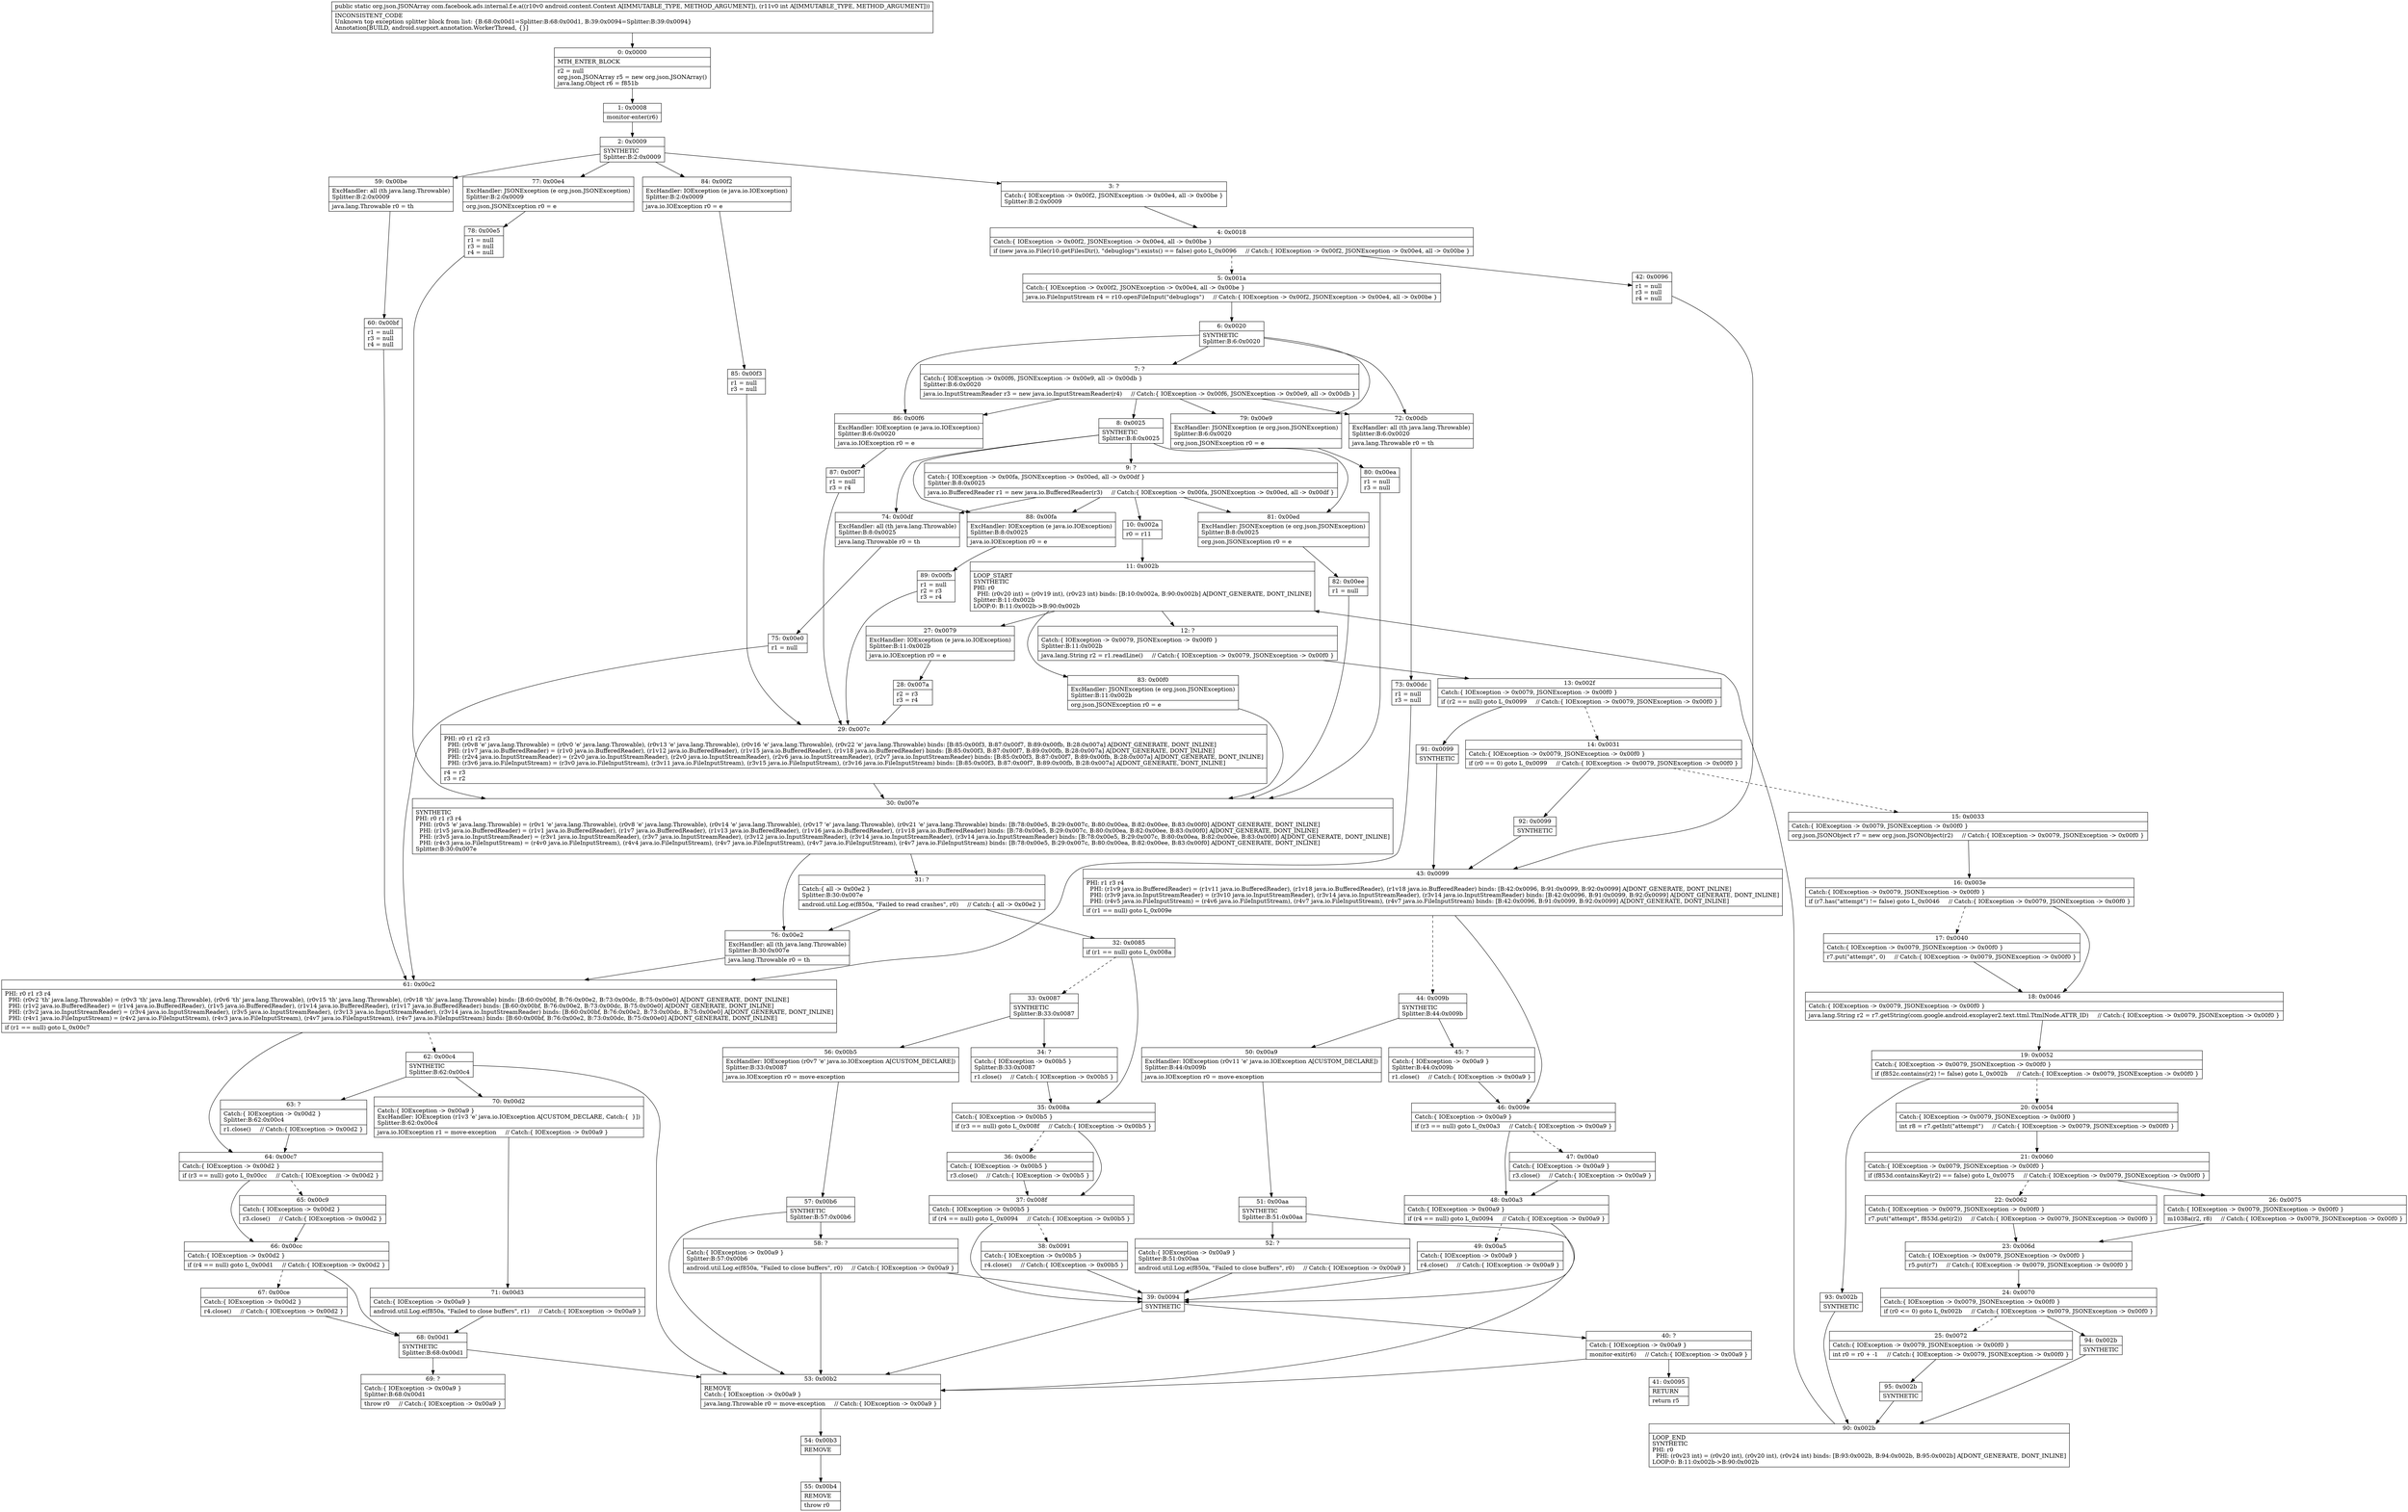 digraph "CFG forcom.facebook.ads.internal.f.e.a(Landroid\/content\/Context;I)Lorg\/json\/JSONArray;" {
Node_0 [shape=record,label="{0\:\ 0x0000|MTH_ENTER_BLOCK\l|r2 = null\lorg.json.JSONArray r5 = new org.json.JSONArray()\ljava.lang.Object r6 = f851b\l}"];
Node_1 [shape=record,label="{1\:\ 0x0008|monitor\-enter(r6)\l}"];
Node_2 [shape=record,label="{2\:\ 0x0009|SYNTHETIC\lSplitter:B:2:0x0009\l}"];
Node_3 [shape=record,label="{3\:\ ?|Catch:\{ IOException \-\> 0x00f2, JSONException \-\> 0x00e4, all \-\> 0x00be \}\lSplitter:B:2:0x0009\l}"];
Node_4 [shape=record,label="{4\:\ 0x0018|Catch:\{ IOException \-\> 0x00f2, JSONException \-\> 0x00e4, all \-\> 0x00be \}\l|if (new java.io.File(r10.getFilesDir(), \"debuglogs\").exists() == false) goto L_0x0096     \/\/ Catch:\{ IOException \-\> 0x00f2, JSONException \-\> 0x00e4, all \-\> 0x00be \}\l}"];
Node_5 [shape=record,label="{5\:\ 0x001a|Catch:\{ IOException \-\> 0x00f2, JSONException \-\> 0x00e4, all \-\> 0x00be \}\l|java.io.FileInputStream r4 = r10.openFileInput(\"debuglogs\")     \/\/ Catch:\{ IOException \-\> 0x00f2, JSONException \-\> 0x00e4, all \-\> 0x00be \}\l}"];
Node_6 [shape=record,label="{6\:\ 0x0020|SYNTHETIC\lSplitter:B:6:0x0020\l}"];
Node_7 [shape=record,label="{7\:\ ?|Catch:\{ IOException \-\> 0x00f6, JSONException \-\> 0x00e9, all \-\> 0x00db \}\lSplitter:B:6:0x0020\l|java.io.InputStreamReader r3 = new java.io.InputStreamReader(r4)     \/\/ Catch:\{ IOException \-\> 0x00f6, JSONException \-\> 0x00e9, all \-\> 0x00db \}\l}"];
Node_8 [shape=record,label="{8\:\ 0x0025|SYNTHETIC\lSplitter:B:8:0x0025\l}"];
Node_9 [shape=record,label="{9\:\ ?|Catch:\{ IOException \-\> 0x00fa, JSONException \-\> 0x00ed, all \-\> 0x00df \}\lSplitter:B:8:0x0025\l|java.io.BufferedReader r1 = new java.io.BufferedReader(r3)     \/\/ Catch:\{ IOException \-\> 0x00fa, JSONException \-\> 0x00ed, all \-\> 0x00df \}\l}"];
Node_10 [shape=record,label="{10\:\ 0x002a|r0 = r11\l}"];
Node_11 [shape=record,label="{11\:\ 0x002b|LOOP_START\lSYNTHETIC\lPHI: r0 \l  PHI: (r0v20 int) = (r0v19 int), (r0v23 int) binds: [B:10:0x002a, B:90:0x002b] A[DONT_GENERATE, DONT_INLINE]\lSplitter:B:11:0x002b\lLOOP:0: B:11:0x002b\-\>B:90:0x002b\l}"];
Node_12 [shape=record,label="{12\:\ ?|Catch:\{ IOException \-\> 0x0079, JSONException \-\> 0x00f0 \}\lSplitter:B:11:0x002b\l|java.lang.String r2 = r1.readLine()     \/\/ Catch:\{ IOException \-\> 0x0079, JSONException \-\> 0x00f0 \}\l}"];
Node_13 [shape=record,label="{13\:\ 0x002f|Catch:\{ IOException \-\> 0x0079, JSONException \-\> 0x00f0 \}\l|if (r2 == null) goto L_0x0099     \/\/ Catch:\{ IOException \-\> 0x0079, JSONException \-\> 0x00f0 \}\l}"];
Node_14 [shape=record,label="{14\:\ 0x0031|Catch:\{ IOException \-\> 0x0079, JSONException \-\> 0x00f0 \}\l|if (r0 == 0) goto L_0x0099     \/\/ Catch:\{ IOException \-\> 0x0079, JSONException \-\> 0x00f0 \}\l}"];
Node_15 [shape=record,label="{15\:\ 0x0033|Catch:\{ IOException \-\> 0x0079, JSONException \-\> 0x00f0 \}\l|org.json.JSONObject r7 = new org.json.JSONObject(r2)     \/\/ Catch:\{ IOException \-\> 0x0079, JSONException \-\> 0x00f0 \}\l}"];
Node_16 [shape=record,label="{16\:\ 0x003e|Catch:\{ IOException \-\> 0x0079, JSONException \-\> 0x00f0 \}\l|if (r7.has(\"attempt\") != false) goto L_0x0046     \/\/ Catch:\{ IOException \-\> 0x0079, JSONException \-\> 0x00f0 \}\l}"];
Node_17 [shape=record,label="{17\:\ 0x0040|Catch:\{ IOException \-\> 0x0079, JSONException \-\> 0x00f0 \}\l|r7.put(\"attempt\", 0)     \/\/ Catch:\{ IOException \-\> 0x0079, JSONException \-\> 0x00f0 \}\l}"];
Node_18 [shape=record,label="{18\:\ 0x0046|Catch:\{ IOException \-\> 0x0079, JSONException \-\> 0x00f0 \}\l|java.lang.String r2 = r7.getString(com.google.android.exoplayer2.text.ttml.TtmlNode.ATTR_ID)     \/\/ Catch:\{ IOException \-\> 0x0079, JSONException \-\> 0x00f0 \}\l}"];
Node_19 [shape=record,label="{19\:\ 0x0052|Catch:\{ IOException \-\> 0x0079, JSONException \-\> 0x00f0 \}\l|if (f852c.contains(r2) != false) goto L_0x002b     \/\/ Catch:\{ IOException \-\> 0x0079, JSONException \-\> 0x00f0 \}\l}"];
Node_20 [shape=record,label="{20\:\ 0x0054|Catch:\{ IOException \-\> 0x0079, JSONException \-\> 0x00f0 \}\l|int r8 = r7.getInt(\"attempt\")     \/\/ Catch:\{ IOException \-\> 0x0079, JSONException \-\> 0x00f0 \}\l}"];
Node_21 [shape=record,label="{21\:\ 0x0060|Catch:\{ IOException \-\> 0x0079, JSONException \-\> 0x00f0 \}\l|if (f853d.containsKey(r2) == false) goto L_0x0075     \/\/ Catch:\{ IOException \-\> 0x0079, JSONException \-\> 0x00f0 \}\l}"];
Node_22 [shape=record,label="{22\:\ 0x0062|Catch:\{ IOException \-\> 0x0079, JSONException \-\> 0x00f0 \}\l|r7.put(\"attempt\", f853d.get(r2))     \/\/ Catch:\{ IOException \-\> 0x0079, JSONException \-\> 0x00f0 \}\l}"];
Node_23 [shape=record,label="{23\:\ 0x006d|Catch:\{ IOException \-\> 0x0079, JSONException \-\> 0x00f0 \}\l|r5.put(r7)     \/\/ Catch:\{ IOException \-\> 0x0079, JSONException \-\> 0x00f0 \}\l}"];
Node_24 [shape=record,label="{24\:\ 0x0070|Catch:\{ IOException \-\> 0x0079, JSONException \-\> 0x00f0 \}\l|if (r0 \<= 0) goto L_0x002b     \/\/ Catch:\{ IOException \-\> 0x0079, JSONException \-\> 0x00f0 \}\l}"];
Node_25 [shape=record,label="{25\:\ 0x0072|Catch:\{ IOException \-\> 0x0079, JSONException \-\> 0x00f0 \}\l|int r0 = r0 + \-1     \/\/ Catch:\{ IOException \-\> 0x0079, JSONException \-\> 0x00f0 \}\l}"];
Node_26 [shape=record,label="{26\:\ 0x0075|Catch:\{ IOException \-\> 0x0079, JSONException \-\> 0x00f0 \}\l|m1038a(r2, r8)     \/\/ Catch:\{ IOException \-\> 0x0079, JSONException \-\> 0x00f0 \}\l}"];
Node_27 [shape=record,label="{27\:\ 0x0079|ExcHandler: IOException (e java.io.IOException)\lSplitter:B:11:0x002b\l|java.io.IOException r0 = e\l}"];
Node_28 [shape=record,label="{28\:\ 0x007a|r2 = r3\lr3 = r4\l}"];
Node_29 [shape=record,label="{29\:\ 0x007c|PHI: r0 r1 r2 r3 \l  PHI: (r0v8 'e' java.lang.Throwable) = (r0v0 'e' java.lang.Throwable), (r0v13 'e' java.lang.Throwable), (r0v16 'e' java.lang.Throwable), (r0v22 'e' java.lang.Throwable) binds: [B:85:0x00f3, B:87:0x00f7, B:89:0x00fb, B:28:0x007a] A[DONT_GENERATE, DONT_INLINE]\l  PHI: (r1v7 java.io.BufferedReader) = (r1v0 java.io.BufferedReader), (r1v12 java.io.BufferedReader), (r1v15 java.io.BufferedReader), (r1v18 java.io.BufferedReader) binds: [B:85:0x00f3, B:87:0x00f7, B:89:0x00fb, B:28:0x007a] A[DONT_GENERATE, DONT_INLINE]\l  PHI: (r2v4 java.io.InputStreamReader) = (r2v0 java.io.InputStreamReader), (r2v0 java.io.InputStreamReader), (r2v6 java.io.InputStreamReader), (r2v7 java.io.InputStreamReader) binds: [B:85:0x00f3, B:87:0x00f7, B:89:0x00fb, B:28:0x007a] A[DONT_GENERATE, DONT_INLINE]\l  PHI: (r3v6 java.io.FileInputStream) = (r3v0 java.io.FileInputStream), (r3v11 java.io.FileInputStream), (r3v15 java.io.FileInputStream), (r3v16 java.io.FileInputStream) binds: [B:85:0x00f3, B:87:0x00f7, B:89:0x00fb, B:28:0x007a] A[DONT_GENERATE, DONT_INLINE]\l|r4 = r3\lr3 = r2\l}"];
Node_30 [shape=record,label="{30\:\ 0x007e|SYNTHETIC\lPHI: r0 r1 r3 r4 \l  PHI: (r0v5 'e' java.lang.Throwable) = (r0v1 'e' java.lang.Throwable), (r0v8 'e' java.lang.Throwable), (r0v14 'e' java.lang.Throwable), (r0v17 'e' java.lang.Throwable), (r0v21 'e' java.lang.Throwable) binds: [B:78:0x00e5, B:29:0x007c, B:80:0x00ea, B:82:0x00ee, B:83:0x00f0] A[DONT_GENERATE, DONT_INLINE]\l  PHI: (r1v5 java.io.BufferedReader) = (r1v1 java.io.BufferedReader), (r1v7 java.io.BufferedReader), (r1v13 java.io.BufferedReader), (r1v16 java.io.BufferedReader), (r1v18 java.io.BufferedReader) binds: [B:78:0x00e5, B:29:0x007c, B:80:0x00ea, B:82:0x00ee, B:83:0x00f0] A[DONT_GENERATE, DONT_INLINE]\l  PHI: (r3v5 java.io.InputStreamReader) = (r3v1 java.io.InputStreamReader), (r3v7 java.io.InputStreamReader), (r3v12 java.io.InputStreamReader), (r3v14 java.io.InputStreamReader), (r3v14 java.io.InputStreamReader) binds: [B:78:0x00e5, B:29:0x007c, B:80:0x00ea, B:82:0x00ee, B:83:0x00f0] A[DONT_GENERATE, DONT_INLINE]\l  PHI: (r4v3 java.io.FileInputStream) = (r4v0 java.io.FileInputStream), (r4v4 java.io.FileInputStream), (r4v7 java.io.FileInputStream), (r4v7 java.io.FileInputStream), (r4v7 java.io.FileInputStream) binds: [B:78:0x00e5, B:29:0x007c, B:80:0x00ea, B:82:0x00ee, B:83:0x00f0] A[DONT_GENERATE, DONT_INLINE]\lSplitter:B:30:0x007e\l}"];
Node_31 [shape=record,label="{31\:\ ?|Catch:\{ all \-\> 0x00e2 \}\lSplitter:B:30:0x007e\l|android.util.Log.e(f850a, \"Failed to read crashes\", r0)     \/\/ Catch:\{ all \-\> 0x00e2 \}\l}"];
Node_32 [shape=record,label="{32\:\ 0x0085|if (r1 == null) goto L_0x008a\l}"];
Node_33 [shape=record,label="{33\:\ 0x0087|SYNTHETIC\lSplitter:B:33:0x0087\l}"];
Node_34 [shape=record,label="{34\:\ ?|Catch:\{ IOException \-\> 0x00b5 \}\lSplitter:B:33:0x0087\l|r1.close()     \/\/ Catch:\{ IOException \-\> 0x00b5 \}\l}"];
Node_35 [shape=record,label="{35\:\ 0x008a|Catch:\{ IOException \-\> 0x00b5 \}\l|if (r3 == null) goto L_0x008f     \/\/ Catch:\{ IOException \-\> 0x00b5 \}\l}"];
Node_36 [shape=record,label="{36\:\ 0x008c|Catch:\{ IOException \-\> 0x00b5 \}\l|r3.close()     \/\/ Catch:\{ IOException \-\> 0x00b5 \}\l}"];
Node_37 [shape=record,label="{37\:\ 0x008f|Catch:\{ IOException \-\> 0x00b5 \}\l|if (r4 == null) goto L_0x0094     \/\/ Catch:\{ IOException \-\> 0x00b5 \}\l}"];
Node_38 [shape=record,label="{38\:\ 0x0091|Catch:\{ IOException \-\> 0x00b5 \}\l|r4.close()     \/\/ Catch:\{ IOException \-\> 0x00b5 \}\l}"];
Node_39 [shape=record,label="{39\:\ 0x0094|SYNTHETIC\l}"];
Node_40 [shape=record,label="{40\:\ ?|Catch:\{ IOException \-\> 0x00a9 \}\l|monitor\-exit(r6)     \/\/ Catch:\{ IOException \-\> 0x00a9 \}\l}"];
Node_41 [shape=record,label="{41\:\ 0x0095|RETURN\l|return r5\l}"];
Node_42 [shape=record,label="{42\:\ 0x0096|r1 = null\lr3 = null\lr4 = null\l}"];
Node_43 [shape=record,label="{43\:\ 0x0099|PHI: r1 r3 r4 \l  PHI: (r1v9 java.io.BufferedReader) = (r1v11 java.io.BufferedReader), (r1v18 java.io.BufferedReader), (r1v18 java.io.BufferedReader) binds: [B:42:0x0096, B:91:0x0099, B:92:0x0099] A[DONT_GENERATE, DONT_INLINE]\l  PHI: (r3v9 java.io.InputStreamReader) = (r3v10 java.io.InputStreamReader), (r3v14 java.io.InputStreamReader), (r3v14 java.io.InputStreamReader) binds: [B:42:0x0096, B:91:0x0099, B:92:0x0099] A[DONT_GENERATE, DONT_INLINE]\l  PHI: (r4v5 java.io.FileInputStream) = (r4v6 java.io.FileInputStream), (r4v7 java.io.FileInputStream), (r4v7 java.io.FileInputStream) binds: [B:42:0x0096, B:91:0x0099, B:92:0x0099] A[DONT_GENERATE, DONT_INLINE]\l|if (r1 == null) goto L_0x009e\l}"];
Node_44 [shape=record,label="{44\:\ 0x009b|SYNTHETIC\lSplitter:B:44:0x009b\l}"];
Node_45 [shape=record,label="{45\:\ ?|Catch:\{ IOException \-\> 0x00a9 \}\lSplitter:B:44:0x009b\l|r1.close()     \/\/ Catch:\{ IOException \-\> 0x00a9 \}\l}"];
Node_46 [shape=record,label="{46\:\ 0x009e|Catch:\{ IOException \-\> 0x00a9 \}\l|if (r3 == null) goto L_0x00a3     \/\/ Catch:\{ IOException \-\> 0x00a9 \}\l}"];
Node_47 [shape=record,label="{47\:\ 0x00a0|Catch:\{ IOException \-\> 0x00a9 \}\l|r3.close()     \/\/ Catch:\{ IOException \-\> 0x00a9 \}\l}"];
Node_48 [shape=record,label="{48\:\ 0x00a3|Catch:\{ IOException \-\> 0x00a9 \}\l|if (r4 == null) goto L_0x0094     \/\/ Catch:\{ IOException \-\> 0x00a9 \}\l}"];
Node_49 [shape=record,label="{49\:\ 0x00a5|Catch:\{ IOException \-\> 0x00a9 \}\l|r4.close()     \/\/ Catch:\{ IOException \-\> 0x00a9 \}\l}"];
Node_50 [shape=record,label="{50\:\ 0x00a9|ExcHandler: IOException (r0v11 'e' java.io.IOException A[CUSTOM_DECLARE])\lSplitter:B:44:0x009b\l|java.io.IOException r0 = move\-exception\l}"];
Node_51 [shape=record,label="{51\:\ 0x00aa|SYNTHETIC\lSplitter:B:51:0x00aa\l}"];
Node_52 [shape=record,label="{52\:\ ?|Catch:\{ IOException \-\> 0x00a9 \}\lSplitter:B:51:0x00aa\l|android.util.Log.e(f850a, \"Failed to close buffers\", r0)     \/\/ Catch:\{ IOException \-\> 0x00a9 \}\l}"];
Node_53 [shape=record,label="{53\:\ 0x00b2|REMOVE\lCatch:\{ IOException \-\> 0x00a9 \}\l|java.lang.Throwable r0 = move\-exception     \/\/ Catch:\{ IOException \-\> 0x00a9 \}\l}"];
Node_54 [shape=record,label="{54\:\ 0x00b3|REMOVE\l}"];
Node_55 [shape=record,label="{55\:\ 0x00b4|REMOVE\l|throw r0\l}"];
Node_56 [shape=record,label="{56\:\ 0x00b5|ExcHandler: IOException (r0v7 'e' java.io.IOException A[CUSTOM_DECLARE])\lSplitter:B:33:0x0087\l|java.io.IOException r0 = move\-exception\l}"];
Node_57 [shape=record,label="{57\:\ 0x00b6|SYNTHETIC\lSplitter:B:57:0x00b6\l}"];
Node_58 [shape=record,label="{58\:\ ?|Catch:\{ IOException \-\> 0x00a9 \}\lSplitter:B:57:0x00b6\l|android.util.Log.e(f850a, \"Failed to close buffers\", r0)     \/\/ Catch:\{ IOException \-\> 0x00a9 \}\l}"];
Node_59 [shape=record,label="{59\:\ 0x00be|ExcHandler: all (th java.lang.Throwable)\lSplitter:B:2:0x0009\l|java.lang.Throwable r0 = th\l}"];
Node_60 [shape=record,label="{60\:\ 0x00bf|r1 = null\lr3 = null\lr4 = null\l}"];
Node_61 [shape=record,label="{61\:\ 0x00c2|PHI: r0 r1 r3 r4 \l  PHI: (r0v2 'th' java.lang.Throwable) = (r0v3 'th' java.lang.Throwable), (r0v6 'th' java.lang.Throwable), (r0v15 'th' java.lang.Throwable), (r0v18 'th' java.lang.Throwable) binds: [B:60:0x00bf, B:76:0x00e2, B:73:0x00dc, B:75:0x00e0] A[DONT_GENERATE, DONT_INLINE]\l  PHI: (r1v2 java.io.BufferedReader) = (r1v4 java.io.BufferedReader), (r1v5 java.io.BufferedReader), (r1v14 java.io.BufferedReader), (r1v17 java.io.BufferedReader) binds: [B:60:0x00bf, B:76:0x00e2, B:73:0x00dc, B:75:0x00e0] A[DONT_GENERATE, DONT_INLINE]\l  PHI: (r3v2 java.io.InputStreamReader) = (r3v4 java.io.InputStreamReader), (r3v5 java.io.InputStreamReader), (r3v13 java.io.InputStreamReader), (r3v14 java.io.InputStreamReader) binds: [B:60:0x00bf, B:76:0x00e2, B:73:0x00dc, B:75:0x00e0] A[DONT_GENERATE, DONT_INLINE]\l  PHI: (r4v1 java.io.FileInputStream) = (r4v2 java.io.FileInputStream), (r4v3 java.io.FileInputStream), (r4v7 java.io.FileInputStream), (r4v7 java.io.FileInputStream) binds: [B:60:0x00bf, B:76:0x00e2, B:73:0x00dc, B:75:0x00e0] A[DONT_GENERATE, DONT_INLINE]\l|if (r1 == null) goto L_0x00c7\l}"];
Node_62 [shape=record,label="{62\:\ 0x00c4|SYNTHETIC\lSplitter:B:62:0x00c4\l}"];
Node_63 [shape=record,label="{63\:\ ?|Catch:\{ IOException \-\> 0x00d2 \}\lSplitter:B:62:0x00c4\l|r1.close()     \/\/ Catch:\{ IOException \-\> 0x00d2 \}\l}"];
Node_64 [shape=record,label="{64\:\ 0x00c7|Catch:\{ IOException \-\> 0x00d2 \}\l|if (r3 == null) goto L_0x00cc     \/\/ Catch:\{ IOException \-\> 0x00d2 \}\l}"];
Node_65 [shape=record,label="{65\:\ 0x00c9|Catch:\{ IOException \-\> 0x00d2 \}\l|r3.close()     \/\/ Catch:\{ IOException \-\> 0x00d2 \}\l}"];
Node_66 [shape=record,label="{66\:\ 0x00cc|Catch:\{ IOException \-\> 0x00d2 \}\l|if (r4 == null) goto L_0x00d1     \/\/ Catch:\{ IOException \-\> 0x00d2 \}\l}"];
Node_67 [shape=record,label="{67\:\ 0x00ce|Catch:\{ IOException \-\> 0x00d2 \}\l|r4.close()     \/\/ Catch:\{ IOException \-\> 0x00d2 \}\l}"];
Node_68 [shape=record,label="{68\:\ 0x00d1|SYNTHETIC\lSplitter:B:68:0x00d1\l}"];
Node_69 [shape=record,label="{69\:\ ?|Catch:\{ IOException \-\> 0x00a9 \}\lSplitter:B:68:0x00d1\l|throw r0     \/\/ Catch:\{ IOException \-\> 0x00a9 \}\l}"];
Node_70 [shape=record,label="{70\:\ 0x00d2|Catch:\{ IOException \-\> 0x00a9 \}\lExcHandler: IOException (r1v3 'e' java.io.IOException A[CUSTOM_DECLARE, Catch:\{  \}])\lSplitter:B:62:0x00c4\l|java.io.IOException r1 = move\-exception     \/\/ Catch:\{ IOException \-\> 0x00a9 \}\l}"];
Node_71 [shape=record,label="{71\:\ 0x00d3|Catch:\{ IOException \-\> 0x00a9 \}\l|android.util.Log.e(f850a, \"Failed to close buffers\", r1)     \/\/ Catch:\{ IOException \-\> 0x00a9 \}\l}"];
Node_72 [shape=record,label="{72\:\ 0x00db|ExcHandler: all (th java.lang.Throwable)\lSplitter:B:6:0x0020\l|java.lang.Throwable r0 = th\l}"];
Node_73 [shape=record,label="{73\:\ 0x00dc|r1 = null\lr3 = null\l}"];
Node_74 [shape=record,label="{74\:\ 0x00df|ExcHandler: all (th java.lang.Throwable)\lSplitter:B:8:0x0025\l|java.lang.Throwable r0 = th\l}"];
Node_75 [shape=record,label="{75\:\ 0x00e0|r1 = null\l}"];
Node_76 [shape=record,label="{76\:\ 0x00e2|ExcHandler: all (th java.lang.Throwable)\lSplitter:B:30:0x007e\l|java.lang.Throwable r0 = th\l}"];
Node_77 [shape=record,label="{77\:\ 0x00e4|ExcHandler: JSONException (e org.json.JSONException)\lSplitter:B:2:0x0009\l|org.json.JSONException r0 = e\l}"];
Node_78 [shape=record,label="{78\:\ 0x00e5|r1 = null\lr3 = null\lr4 = null\l}"];
Node_79 [shape=record,label="{79\:\ 0x00e9|ExcHandler: JSONException (e org.json.JSONException)\lSplitter:B:6:0x0020\l|org.json.JSONException r0 = e\l}"];
Node_80 [shape=record,label="{80\:\ 0x00ea|r1 = null\lr3 = null\l}"];
Node_81 [shape=record,label="{81\:\ 0x00ed|ExcHandler: JSONException (e org.json.JSONException)\lSplitter:B:8:0x0025\l|org.json.JSONException r0 = e\l}"];
Node_82 [shape=record,label="{82\:\ 0x00ee|r1 = null\l}"];
Node_83 [shape=record,label="{83\:\ 0x00f0|ExcHandler: JSONException (e org.json.JSONException)\lSplitter:B:11:0x002b\l|org.json.JSONException r0 = e\l}"];
Node_84 [shape=record,label="{84\:\ 0x00f2|ExcHandler: IOException (e java.io.IOException)\lSplitter:B:2:0x0009\l|java.io.IOException r0 = e\l}"];
Node_85 [shape=record,label="{85\:\ 0x00f3|r1 = null\lr3 = null\l}"];
Node_86 [shape=record,label="{86\:\ 0x00f6|ExcHandler: IOException (e java.io.IOException)\lSplitter:B:6:0x0020\l|java.io.IOException r0 = e\l}"];
Node_87 [shape=record,label="{87\:\ 0x00f7|r1 = null\lr3 = r4\l}"];
Node_88 [shape=record,label="{88\:\ 0x00fa|ExcHandler: IOException (e java.io.IOException)\lSplitter:B:8:0x0025\l|java.io.IOException r0 = e\l}"];
Node_89 [shape=record,label="{89\:\ 0x00fb|r1 = null\lr2 = r3\lr3 = r4\l}"];
Node_90 [shape=record,label="{90\:\ 0x002b|LOOP_END\lSYNTHETIC\lPHI: r0 \l  PHI: (r0v23 int) = (r0v20 int), (r0v20 int), (r0v24 int) binds: [B:93:0x002b, B:94:0x002b, B:95:0x002b] A[DONT_GENERATE, DONT_INLINE]\lLOOP:0: B:11:0x002b\-\>B:90:0x002b\l}"];
Node_91 [shape=record,label="{91\:\ 0x0099|SYNTHETIC\l}"];
Node_92 [shape=record,label="{92\:\ 0x0099|SYNTHETIC\l}"];
Node_93 [shape=record,label="{93\:\ 0x002b|SYNTHETIC\l}"];
Node_94 [shape=record,label="{94\:\ 0x002b|SYNTHETIC\l}"];
Node_95 [shape=record,label="{95\:\ 0x002b|SYNTHETIC\l}"];
MethodNode[shape=record,label="{public static org.json.JSONArray com.facebook.ads.internal.f.e.a((r10v0 android.content.Context A[IMMUTABLE_TYPE, METHOD_ARGUMENT]), (r11v0 int A[IMMUTABLE_TYPE, METHOD_ARGUMENT]))  | INCONSISTENT_CODE\lUnknown top exception splitter block from list: \{B:68:0x00d1=Splitter:B:68:0x00d1, B:39:0x0094=Splitter:B:39:0x0094\}\lAnnotation[BUILD, android.support.annotation.WorkerThread, \{\}]\l}"];
MethodNode -> Node_0;
Node_0 -> Node_1;
Node_1 -> Node_2;
Node_2 -> Node_3;
Node_2 -> Node_84;
Node_2 -> Node_77;
Node_2 -> Node_59;
Node_3 -> Node_4;
Node_4 -> Node_5[style=dashed];
Node_4 -> Node_42;
Node_5 -> Node_6;
Node_6 -> Node_7;
Node_6 -> Node_86;
Node_6 -> Node_79;
Node_6 -> Node_72;
Node_7 -> Node_8;
Node_7 -> Node_86;
Node_7 -> Node_79;
Node_7 -> Node_72;
Node_8 -> Node_9;
Node_8 -> Node_88;
Node_8 -> Node_81;
Node_8 -> Node_74;
Node_9 -> Node_10;
Node_9 -> Node_88;
Node_9 -> Node_81;
Node_9 -> Node_74;
Node_10 -> Node_11;
Node_11 -> Node_12;
Node_11 -> Node_27;
Node_11 -> Node_83;
Node_12 -> Node_13;
Node_13 -> Node_14[style=dashed];
Node_13 -> Node_91;
Node_14 -> Node_15[style=dashed];
Node_14 -> Node_92;
Node_15 -> Node_16;
Node_16 -> Node_17[style=dashed];
Node_16 -> Node_18;
Node_17 -> Node_18;
Node_18 -> Node_19;
Node_19 -> Node_20[style=dashed];
Node_19 -> Node_93;
Node_20 -> Node_21;
Node_21 -> Node_22[style=dashed];
Node_21 -> Node_26;
Node_22 -> Node_23;
Node_23 -> Node_24;
Node_24 -> Node_25[style=dashed];
Node_24 -> Node_94;
Node_25 -> Node_95;
Node_26 -> Node_23;
Node_27 -> Node_28;
Node_28 -> Node_29;
Node_29 -> Node_30;
Node_30 -> Node_31;
Node_30 -> Node_76;
Node_31 -> Node_32;
Node_31 -> Node_76;
Node_32 -> Node_33[style=dashed];
Node_32 -> Node_35;
Node_33 -> Node_34;
Node_33 -> Node_56;
Node_34 -> Node_35;
Node_35 -> Node_36[style=dashed];
Node_35 -> Node_37;
Node_36 -> Node_37;
Node_37 -> Node_38[style=dashed];
Node_37 -> Node_39;
Node_38 -> Node_39;
Node_39 -> Node_40;
Node_39 -> Node_53;
Node_40 -> Node_41;
Node_40 -> Node_53;
Node_42 -> Node_43;
Node_43 -> Node_44[style=dashed];
Node_43 -> Node_46;
Node_44 -> Node_45;
Node_44 -> Node_50;
Node_45 -> Node_46;
Node_46 -> Node_47[style=dashed];
Node_46 -> Node_48;
Node_47 -> Node_48;
Node_48 -> Node_39;
Node_48 -> Node_49[style=dashed];
Node_49 -> Node_39;
Node_50 -> Node_51;
Node_51 -> Node_52;
Node_51 -> Node_53;
Node_52 -> Node_39;
Node_53 -> Node_54;
Node_54 -> Node_55;
Node_56 -> Node_57;
Node_57 -> Node_58;
Node_57 -> Node_53;
Node_58 -> Node_53;
Node_58 -> Node_39;
Node_59 -> Node_60;
Node_60 -> Node_61;
Node_61 -> Node_62[style=dashed];
Node_61 -> Node_64;
Node_62 -> Node_63;
Node_62 -> Node_70;
Node_62 -> Node_53;
Node_63 -> Node_64;
Node_64 -> Node_65[style=dashed];
Node_64 -> Node_66;
Node_65 -> Node_66;
Node_66 -> Node_67[style=dashed];
Node_66 -> Node_68;
Node_67 -> Node_68;
Node_68 -> Node_69;
Node_68 -> Node_53;
Node_70 -> Node_71;
Node_71 -> Node_68;
Node_72 -> Node_73;
Node_73 -> Node_61;
Node_74 -> Node_75;
Node_75 -> Node_61;
Node_76 -> Node_61;
Node_77 -> Node_78;
Node_78 -> Node_30;
Node_79 -> Node_80;
Node_80 -> Node_30;
Node_81 -> Node_82;
Node_82 -> Node_30;
Node_83 -> Node_30;
Node_84 -> Node_85;
Node_85 -> Node_29;
Node_86 -> Node_87;
Node_87 -> Node_29;
Node_88 -> Node_89;
Node_89 -> Node_29;
Node_90 -> Node_11;
Node_91 -> Node_43;
Node_92 -> Node_43;
Node_93 -> Node_90;
Node_94 -> Node_90;
Node_95 -> Node_90;
}

